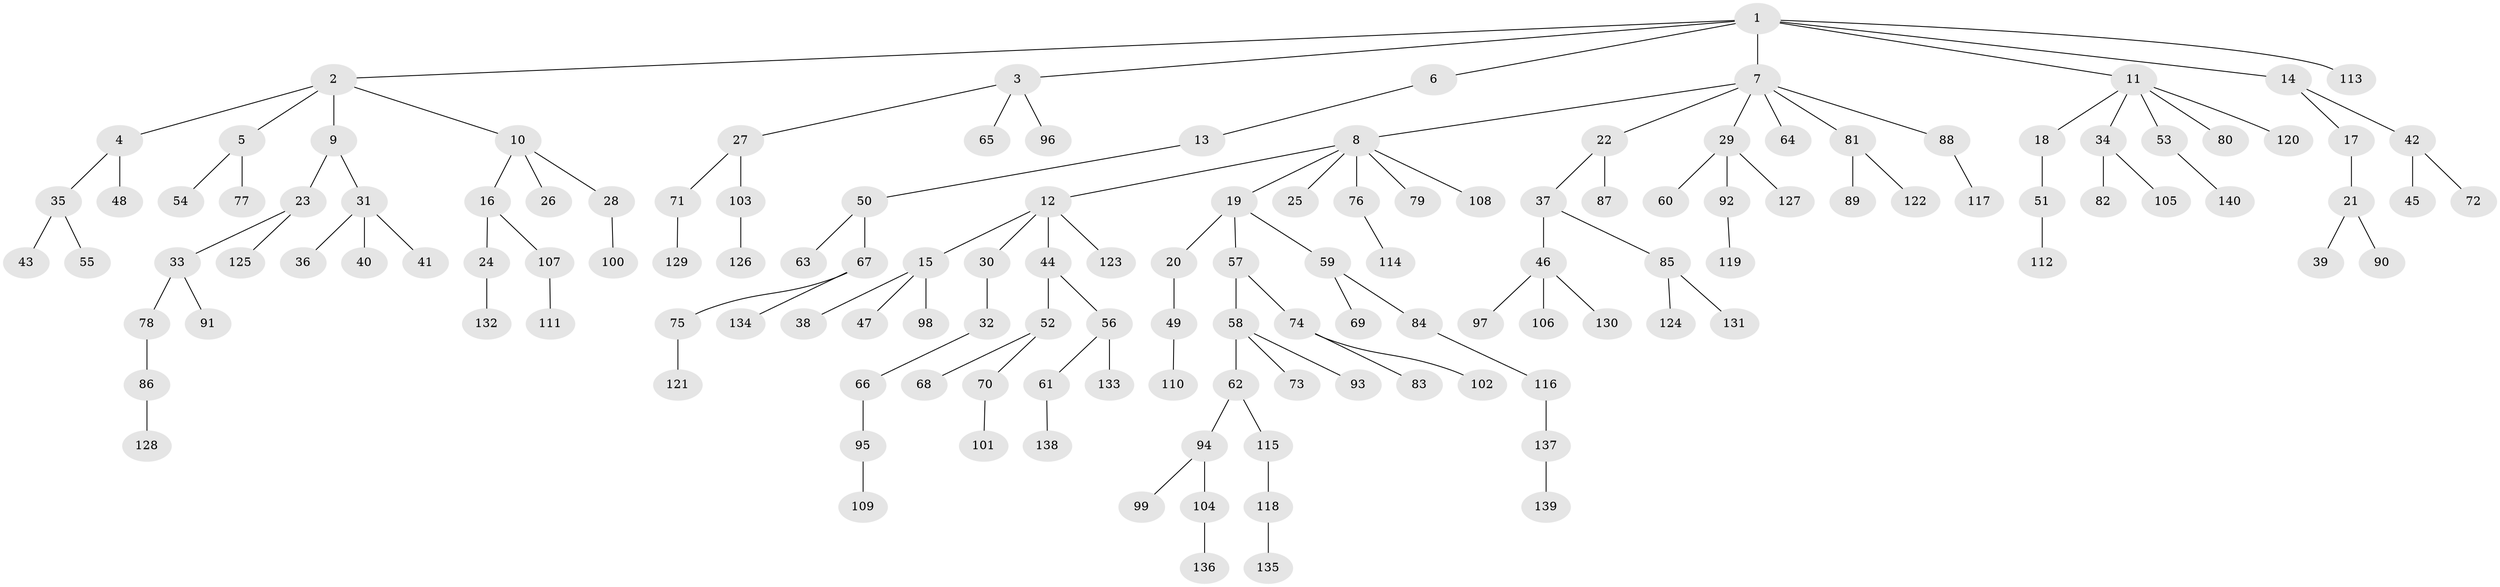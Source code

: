 // Generated by graph-tools (version 1.1) at 2025/50/03/09/25 03:50:23]
// undirected, 140 vertices, 139 edges
graph export_dot {
graph [start="1"]
  node [color=gray90,style=filled];
  1;
  2;
  3;
  4;
  5;
  6;
  7;
  8;
  9;
  10;
  11;
  12;
  13;
  14;
  15;
  16;
  17;
  18;
  19;
  20;
  21;
  22;
  23;
  24;
  25;
  26;
  27;
  28;
  29;
  30;
  31;
  32;
  33;
  34;
  35;
  36;
  37;
  38;
  39;
  40;
  41;
  42;
  43;
  44;
  45;
  46;
  47;
  48;
  49;
  50;
  51;
  52;
  53;
  54;
  55;
  56;
  57;
  58;
  59;
  60;
  61;
  62;
  63;
  64;
  65;
  66;
  67;
  68;
  69;
  70;
  71;
  72;
  73;
  74;
  75;
  76;
  77;
  78;
  79;
  80;
  81;
  82;
  83;
  84;
  85;
  86;
  87;
  88;
  89;
  90;
  91;
  92;
  93;
  94;
  95;
  96;
  97;
  98;
  99;
  100;
  101;
  102;
  103;
  104;
  105;
  106;
  107;
  108;
  109;
  110;
  111;
  112;
  113;
  114;
  115;
  116;
  117;
  118;
  119;
  120;
  121;
  122;
  123;
  124;
  125;
  126;
  127;
  128;
  129;
  130;
  131;
  132;
  133;
  134;
  135;
  136;
  137;
  138;
  139;
  140;
  1 -- 2;
  1 -- 3;
  1 -- 6;
  1 -- 7;
  1 -- 11;
  1 -- 14;
  1 -- 113;
  2 -- 4;
  2 -- 5;
  2 -- 9;
  2 -- 10;
  3 -- 27;
  3 -- 65;
  3 -- 96;
  4 -- 35;
  4 -- 48;
  5 -- 54;
  5 -- 77;
  6 -- 13;
  7 -- 8;
  7 -- 22;
  7 -- 29;
  7 -- 64;
  7 -- 81;
  7 -- 88;
  8 -- 12;
  8 -- 19;
  8 -- 25;
  8 -- 76;
  8 -- 79;
  8 -- 108;
  9 -- 23;
  9 -- 31;
  10 -- 16;
  10 -- 26;
  10 -- 28;
  11 -- 18;
  11 -- 34;
  11 -- 53;
  11 -- 80;
  11 -- 120;
  12 -- 15;
  12 -- 30;
  12 -- 44;
  12 -- 123;
  13 -- 50;
  14 -- 17;
  14 -- 42;
  15 -- 38;
  15 -- 47;
  15 -- 98;
  16 -- 24;
  16 -- 107;
  17 -- 21;
  18 -- 51;
  19 -- 20;
  19 -- 57;
  19 -- 59;
  20 -- 49;
  21 -- 39;
  21 -- 90;
  22 -- 37;
  22 -- 87;
  23 -- 33;
  23 -- 125;
  24 -- 132;
  27 -- 71;
  27 -- 103;
  28 -- 100;
  29 -- 60;
  29 -- 92;
  29 -- 127;
  30 -- 32;
  31 -- 36;
  31 -- 40;
  31 -- 41;
  32 -- 66;
  33 -- 78;
  33 -- 91;
  34 -- 82;
  34 -- 105;
  35 -- 43;
  35 -- 55;
  37 -- 46;
  37 -- 85;
  42 -- 45;
  42 -- 72;
  44 -- 52;
  44 -- 56;
  46 -- 97;
  46 -- 106;
  46 -- 130;
  49 -- 110;
  50 -- 63;
  50 -- 67;
  51 -- 112;
  52 -- 68;
  52 -- 70;
  53 -- 140;
  56 -- 61;
  56 -- 133;
  57 -- 58;
  57 -- 74;
  58 -- 62;
  58 -- 73;
  58 -- 93;
  59 -- 69;
  59 -- 84;
  61 -- 138;
  62 -- 94;
  62 -- 115;
  66 -- 95;
  67 -- 75;
  67 -- 134;
  70 -- 101;
  71 -- 129;
  74 -- 83;
  74 -- 102;
  75 -- 121;
  76 -- 114;
  78 -- 86;
  81 -- 89;
  81 -- 122;
  84 -- 116;
  85 -- 124;
  85 -- 131;
  86 -- 128;
  88 -- 117;
  92 -- 119;
  94 -- 99;
  94 -- 104;
  95 -- 109;
  103 -- 126;
  104 -- 136;
  107 -- 111;
  115 -- 118;
  116 -- 137;
  118 -- 135;
  137 -- 139;
}
